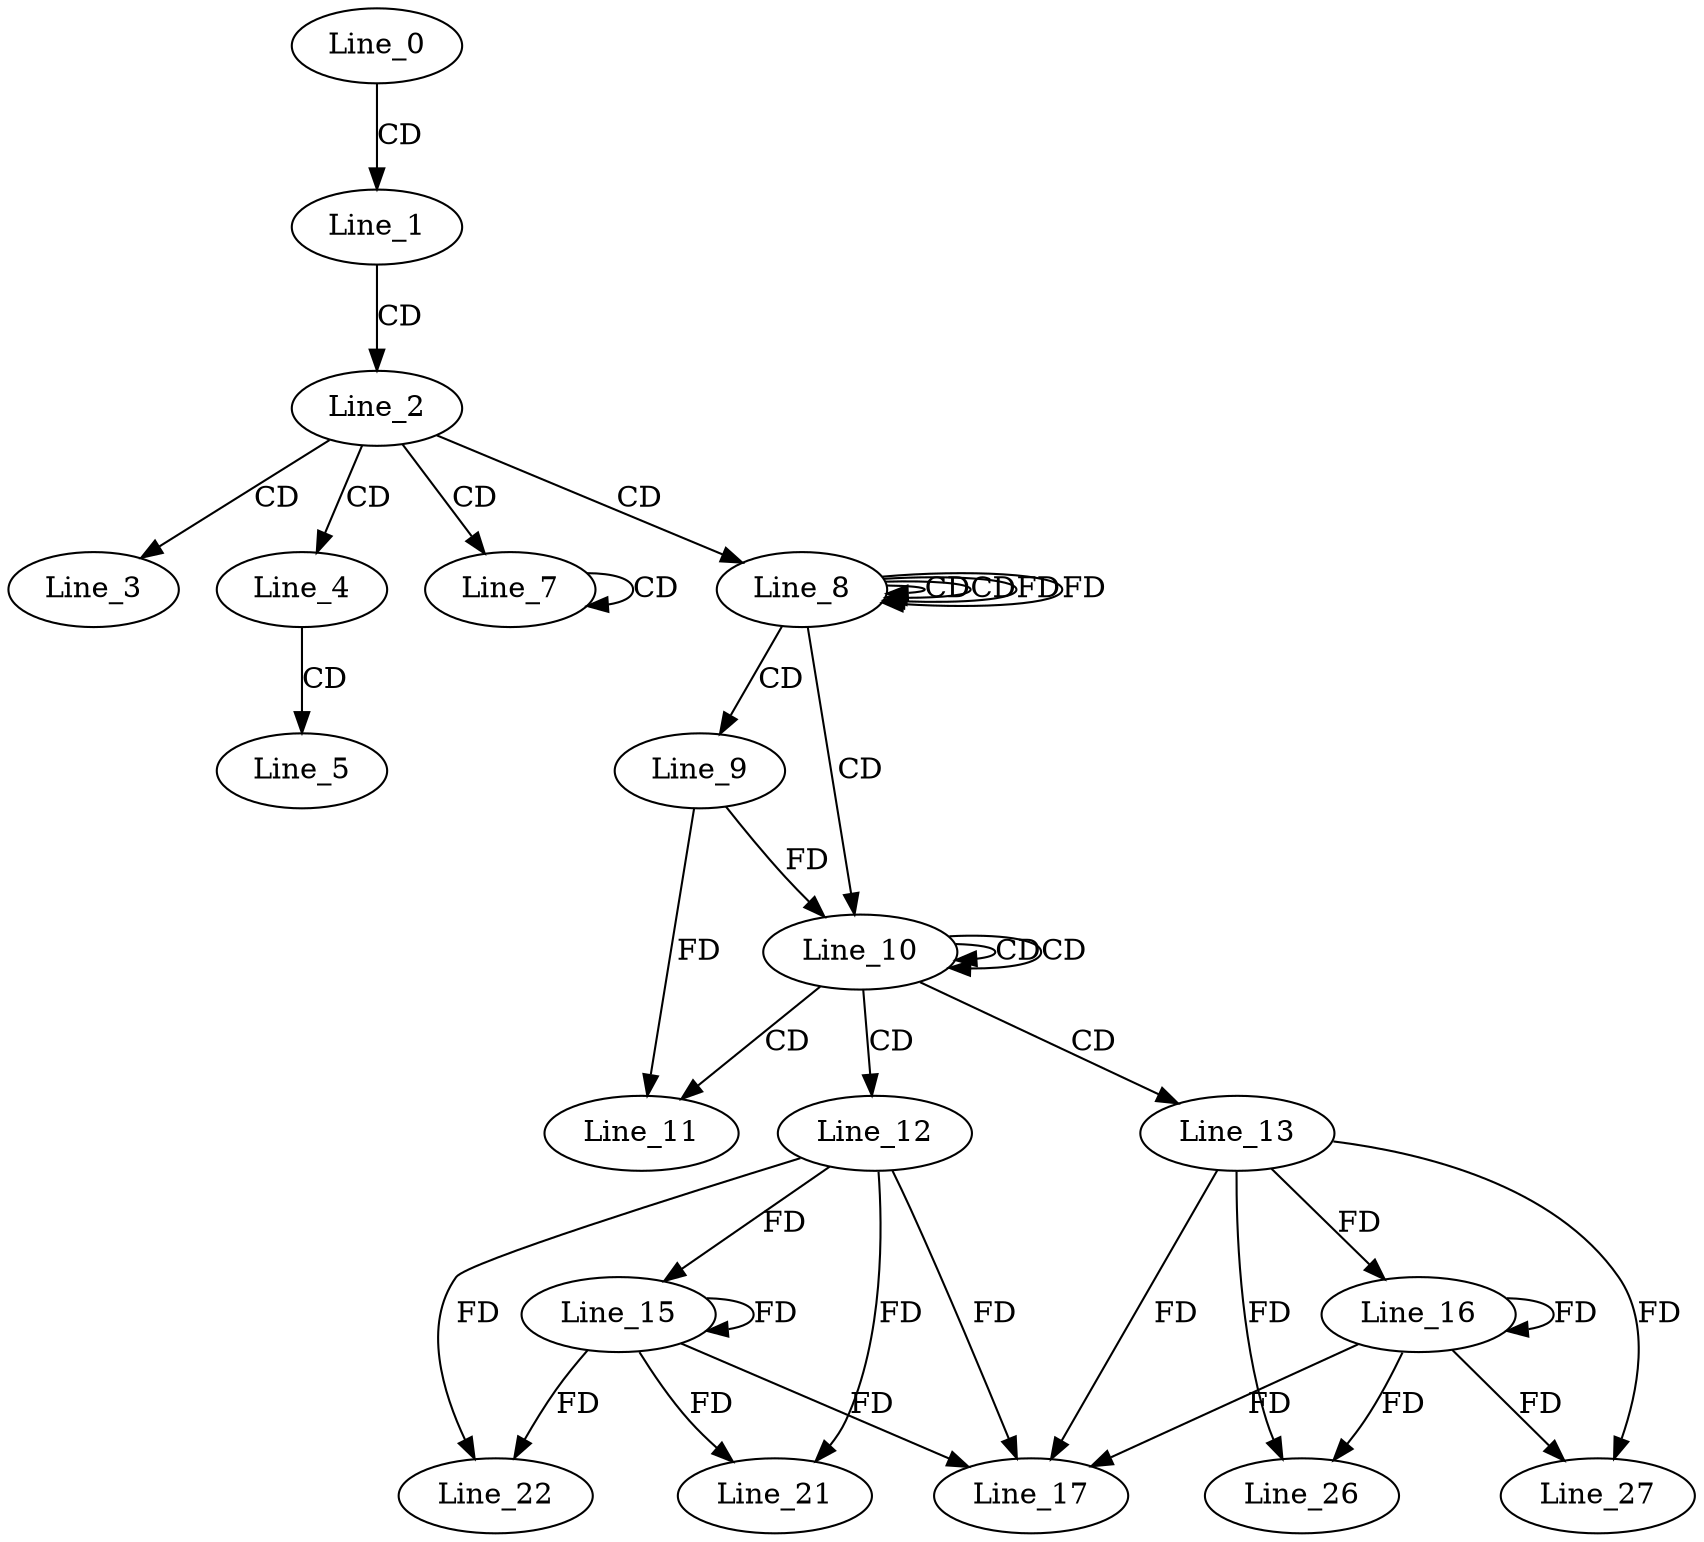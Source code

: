 digraph G {
  Line_0;
  Line_1;
  Line_2;
  Line_3;
  Line_3;
  Line_4;
  Line_5;
  Line_7;
  Line_7;
  Line_8;
  Line_8;
  Line_8;
  Line_9;
  Line_10;
  Line_10;
  Line_10;
  Line_11;
  Line_11;
  Line_12;
  Line_13;
  Line_15;
  Line_15;
  Line_16;
  Line_16;
  Line_17;
  Line_17;
  Line_21;
  Line_22;
  Line_26;
  Line_27;
  Line_0 -> Line_1 [ label="CD" ];
  Line_1 -> Line_2 [ label="CD" ];
  Line_2 -> Line_3 [ label="CD" ];
  Line_2 -> Line_4 [ label="CD" ];
  Line_4 -> Line_5 [ label="CD" ];
  Line_2 -> Line_7 [ label="CD" ];
  Line_7 -> Line_7 [ label="CD" ];
  Line_2 -> Line_8 [ label="CD" ];
  Line_8 -> Line_8 [ label="CD" ];
  Line_8 -> Line_8 [ label="CD" ];
  Line_8 -> Line_8 [ label="FD" ];
  Line_8 -> Line_9 [ label="CD" ];
  Line_8 -> Line_10 [ label="CD" ];
  Line_10 -> Line_10 [ label="CD" ];
  Line_10 -> Line_10 [ label="CD" ];
  Line_9 -> Line_10 [ label="FD" ];
  Line_10 -> Line_11 [ label="CD" ];
  Line_9 -> Line_11 [ label="FD" ];
  Line_10 -> Line_12 [ label="CD" ];
  Line_10 -> Line_13 [ label="CD" ];
  Line_12 -> Line_15 [ label="FD" ];
  Line_15 -> Line_15 [ label="FD" ];
  Line_13 -> Line_16 [ label="FD" ];
  Line_16 -> Line_16 [ label="FD" ];
  Line_12 -> Line_17 [ label="FD" ];
  Line_15 -> Line_17 [ label="FD" ];
  Line_13 -> Line_17 [ label="FD" ];
  Line_16 -> Line_17 [ label="FD" ];
  Line_12 -> Line_21 [ label="FD" ];
  Line_15 -> Line_21 [ label="FD" ];
  Line_12 -> Line_22 [ label="FD" ];
  Line_15 -> Line_22 [ label="FD" ];
  Line_13 -> Line_26 [ label="FD" ];
  Line_16 -> Line_26 [ label="FD" ];
  Line_13 -> Line_27 [ label="FD" ];
  Line_16 -> Line_27 [ label="FD" ];
  Line_8 -> Line_8 [ label="FD" ];
}
